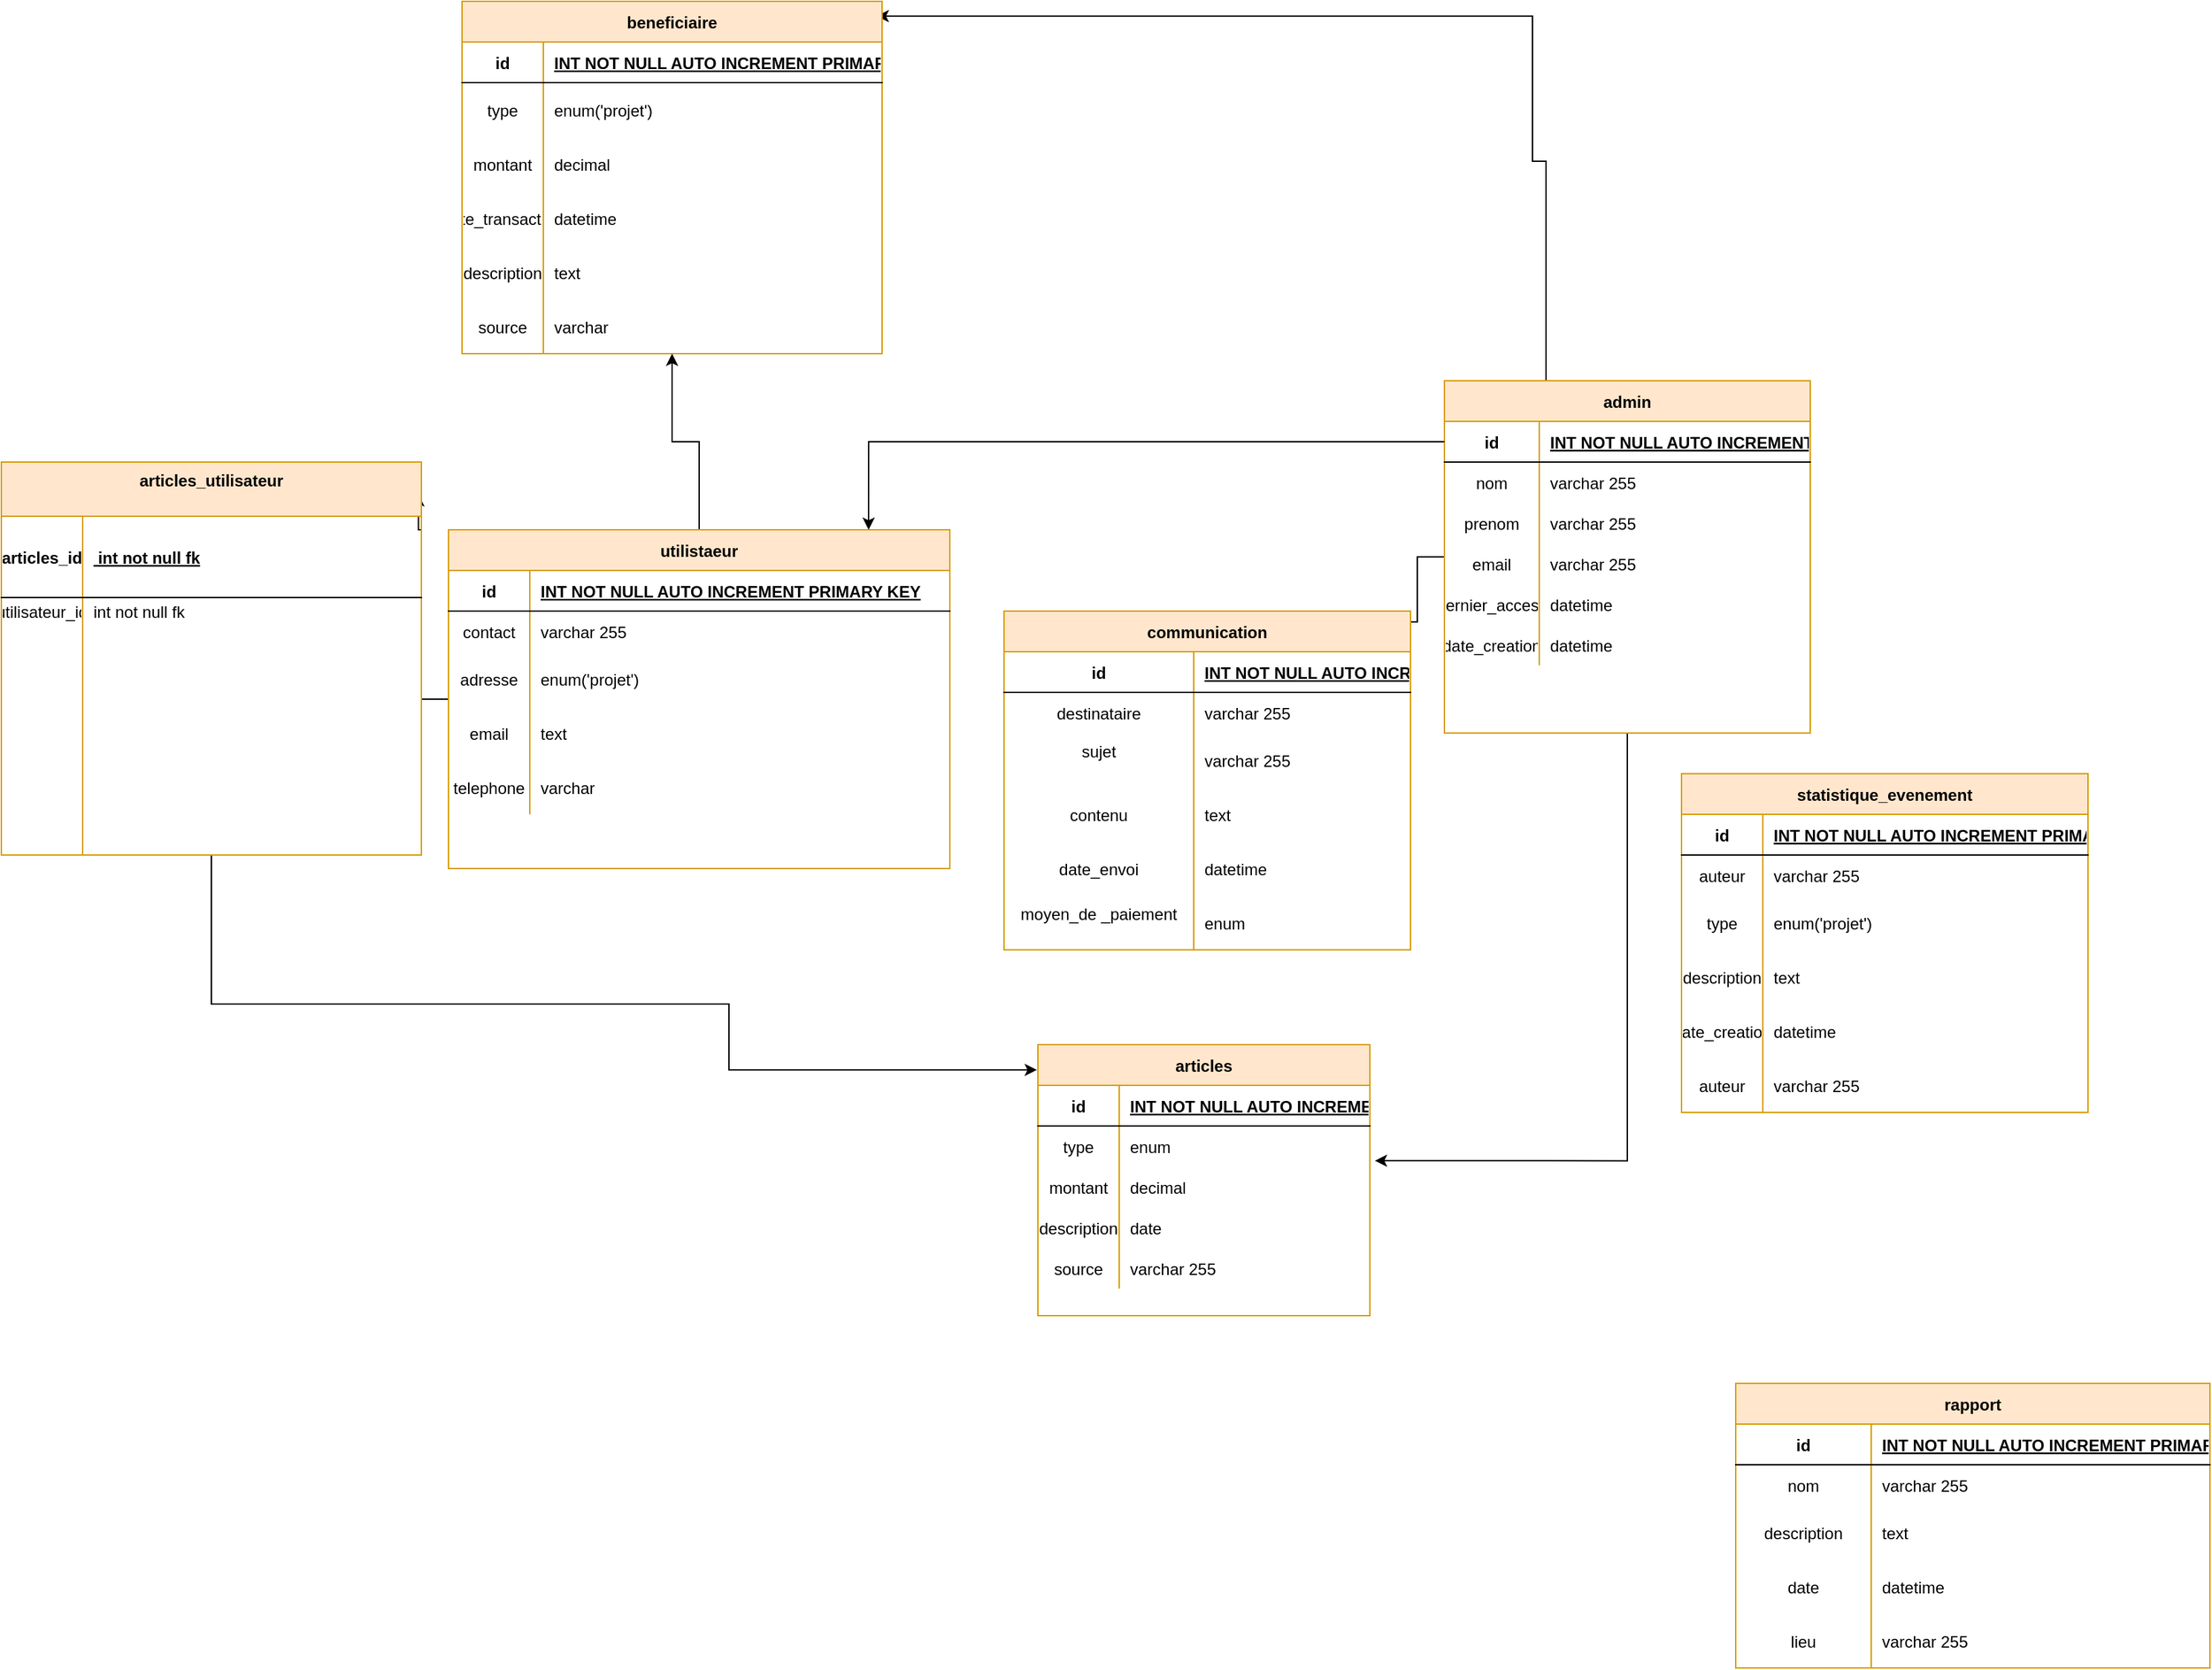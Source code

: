 <mxfile version="21.6.6" type="github">
  <diagram id="R2lEEEUBdFMjLlhIrx00" name="Page-1">
    <mxGraphModel dx="2503" dy="1967" grid="1" gridSize="10" guides="1" tooltips="1" connect="1" arrows="1" fold="1" page="1" pageScale="1" pageWidth="850" pageHeight="1100" math="0" shadow="0" extFonts="Permanent Marker^https://fonts.googleapis.com/css?family=Permanent+Marker">
      <root>
        <mxCell id="0" />
        <mxCell id="1" parent="0" />
        <mxCell id="RZ1seLK5GagrX_SFHJBO-11" value="rapport" style="shape=table;startSize=30;container=1;collapsible=1;childLayout=tableLayout;fixedRows=1;rowLines=0;fontStyle=1;align=center;resizeLast=1;fillColor=#ffe6cc;strokeColor=#d79b00;" vertex="1" parent="1">
          <mxGeometry x="1490" y="650" width="350" height="210" as="geometry" />
        </mxCell>
        <mxCell id="RZ1seLK5GagrX_SFHJBO-12" value="" style="shape=partialRectangle;collapsible=0;dropTarget=0;pointerEvents=0;fillColor=none;points=[[0,0.5],[1,0.5]];portConstraint=eastwest;top=0;left=0;right=0;bottom=1;" vertex="1" parent="RZ1seLK5GagrX_SFHJBO-11">
          <mxGeometry y="30" width="350" height="30" as="geometry" />
        </mxCell>
        <mxCell id="RZ1seLK5GagrX_SFHJBO-13" value="id" style="shape=partialRectangle;overflow=hidden;connectable=0;fillColor=none;top=0;left=0;bottom=0;right=0;fontStyle=1;" vertex="1" parent="RZ1seLK5GagrX_SFHJBO-12">
          <mxGeometry width="100" height="30" as="geometry">
            <mxRectangle width="100" height="30" as="alternateBounds" />
          </mxGeometry>
        </mxCell>
        <mxCell id="RZ1seLK5GagrX_SFHJBO-14" value="INT NOT NULL AUTO INCREMENT PRIMARY KEY" style="shape=partialRectangle;overflow=hidden;connectable=0;fillColor=none;top=0;left=0;bottom=0;right=0;align=left;spacingLeft=6;fontStyle=5;" vertex="1" parent="RZ1seLK5GagrX_SFHJBO-12">
          <mxGeometry x="100" width="250" height="30" as="geometry">
            <mxRectangle width="250" height="30" as="alternateBounds" />
          </mxGeometry>
        </mxCell>
        <mxCell id="RZ1seLK5GagrX_SFHJBO-15" value="" style="shape=partialRectangle;collapsible=0;dropTarget=0;pointerEvents=0;fillColor=none;points=[[0,0.5],[1,0.5]];portConstraint=eastwest;top=0;left=0;right=0;bottom=0;" vertex="1" parent="RZ1seLK5GagrX_SFHJBO-11">
          <mxGeometry y="60" width="350" height="30" as="geometry" />
        </mxCell>
        <mxCell id="RZ1seLK5GagrX_SFHJBO-16" value="nom" style="shape=partialRectangle;overflow=hidden;connectable=0;fillColor=none;top=0;left=0;bottom=0;right=0;" vertex="1" parent="RZ1seLK5GagrX_SFHJBO-15">
          <mxGeometry width="100" height="30" as="geometry">
            <mxRectangle width="100" height="30" as="alternateBounds" />
          </mxGeometry>
        </mxCell>
        <mxCell id="RZ1seLK5GagrX_SFHJBO-17" value="varchar 255" style="shape=partialRectangle;overflow=hidden;connectable=0;fillColor=none;top=0;left=0;bottom=0;right=0;align=left;spacingLeft=6;" vertex="1" parent="RZ1seLK5GagrX_SFHJBO-15">
          <mxGeometry x="100" width="250" height="30" as="geometry">
            <mxRectangle width="250" height="30" as="alternateBounds" />
          </mxGeometry>
        </mxCell>
        <mxCell id="RZ1seLK5GagrX_SFHJBO-72" value="" style="shape=partialRectangle;collapsible=0;dropTarget=0;pointerEvents=0;fillColor=none;points=[[0,0.5],[1,0.5]];portConstraint=eastwest;top=0;left=0;right=0;bottom=0;" vertex="1" parent="RZ1seLK5GagrX_SFHJBO-11">
          <mxGeometry y="90" width="350" height="40" as="geometry" />
        </mxCell>
        <mxCell id="RZ1seLK5GagrX_SFHJBO-73" value="description" style="shape=partialRectangle;overflow=hidden;connectable=0;fillColor=none;top=0;left=0;bottom=0;right=0;" vertex="1" parent="RZ1seLK5GagrX_SFHJBO-72">
          <mxGeometry width="100" height="40" as="geometry">
            <mxRectangle width="100" height="40" as="alternateBounds" />
          </mxGeometry>
        </mxCell>
        <mxCell id="RZ1seLK5GagrX_SFHJBO-74" value="text" style="shape=partialRectangle;overflow=hidden;connectable=0;fillColor=none;top=0;left=0;bottom=0;right=0;align=left;spacingLeft=6;" vertex="1" parent="RZ1seLK5GagrX_SFHJBO-72">
          <mxGeometry x="100" width="250" height="40" as="geometry">
            <mxRectangle width="250" height="40" as="alternateBounds" />
          </mxGeometry>
        </mxCell>
        <mxCell id="RZ1seLK5GagrX_SFHJBO-75" value="" style="shape=partialRectangle;collapsible=0;dropTarget=0;pointerEvents=0;fillColor=none;points=[[0,0.5],[1,0.5]];portConstraint=eastwest;top=0;left=0;right=0;bottom=0;" vertex="1" parent="RZ1seLK5GagrX_SFHJBO-11">
          <mxGeometry y="130" width="350" height="40" as="geometry" />
        </mxCell>
        <mxCell id="RZ1seLK5GagrX_SFHJBO-76" value="date" style="shape=partialRectangle;overflow=hidden;connectable=0;fillColor=none;top=0;left=0;bottom=0;right=0;" vertex="1" parent="RZ1seLK5GagrX_SFHJBO-75">
          <mxGeometry width="100" height="40" as="geometry">
            <mxRectangle width="100" height="40" as="alternateBounds" />
          </mxGeometry>
        </mxCell>
        <mxCell id="RZ1seLK5GagrX_SFHJBO-77" value="datetime" style="shape=partialRectangle;overflow=hidden;connectable=0;fillColor=none;top=0;left=0;bottom=0;right=0;align=left;spacingLeft=6;" vertex="1" parent="RZ1seLK5GagrX_SFHJBO-75">
          <mxGeometry x="100" width="250" height="40" as="geometry">
            <mxRectangle width="250" height="40" as="alternateBounds" />
          </mxGeometry>
        </mxCell>
        <mxCell id="RZ1seLK5GagrX_SFHJBO-18" value="" style="shape=partialRectangle;collapsible=0;dropTarget=0;pointerEvents=0;fillColor=none;points=[[0,0.5],[1,0.5]];portConstraint=eastwest;top=0;left=0;right=0;bottom=0;" vertex="1" parent="RZ1seLK5GagrX_SFHJBO-11">
          <mxGeometry y="170" width="350" height="40" as="geometry" />
        </mxCell>
        <mxCell id="RZ1seLK5GagrX_SFHJBO-19" value="lieu" style="shape=partialRectangle;overflow=hidden;connectable=0;fillColor=none;top=0;left=0;bottom=0;right=0;" vertex="1" parent="RZ1seLK5GagrX_SFHJBO-18">
          <mxGeometry width="100" height="40" as="geometry">
            <mxRectangle width="100" height="40" as="alternateBounds" />
          </mxGeometry>
        </mxCell>
        <mxCell id="RZ1seLK5GagrX_SFHJBO-20" value="varchar 255" style="shape=partialRectangle;overflow=hidden;connectable=0;fillColor=none;top=0;left=0;bottom=0;right=0;align=left;spacingLeft=6;" vertex="1" parent="RZ1seLK5GagrX_SFHJBO-18">
          <mxGeometry x="100" width="250" height="40" as="geometry">
            <mxRectangle width="250" height="40" as="alternateBounds" />
          </mxGeometry>
        </mxCell>
        <mxCell id="RZ1seLK5GagrX_SFHJBO-253" style="edgeStyle=orthogonalEdgeStyle;rounded=0;orthogonalLoop=1;jettySize=auto;html=1;entryX=0.81;entryY=0.032;entryDx=0;entryDy=0;entryPerimeter=0;" edge="1" parent="1" source="RZ1seLK5GagrX_SFHJBO-21" target="RZ1seLK5GagrX_SFHJBO-148">
          <mxGeometry relative="1" as="geometry" />
        </mxCell>
        <mxCell id="RZ1seLK5GagrX_SFHJBO-255" style="edgeStyle=orthogonalEdgeStyle;rounded=0;orthogonalLoop=1;jettySize=auto;html=1;exitX=0.356;exitY=0.006;exitDx=0;exitDy=0;entryX=0.987;entryY=0.042;entryDx=0;entryDy=0;entryPerimeter=0;exitPerimeter=0;" edge="1" parent="1" source="RZ1seLK5GagrX_SFHJBO-21" target="RZ1seLK5GagrX_SFHJBO-167">
          <mxGeometry relative="1" as="geometry">
            <mxPoint x="1349.73" y="-232.22" as="sourcePoint" />
            <mxPoint x="940" y="-500" as="targetPoint" />
            <Array as="points">
              <mxPoint x="1350" y="-88" />
              <mxPoint x="1350" y="-252" />
              <mxPoint x="1340" y="-252" />
              <mxPoint x="1340" y="-359" />
            </Array>
          </mxGeometry>
        </mxCell>
        <mxCell id="RZ1seLK5GagrX_SFHJBO-258" style="edgeStyle=orthogonalEdgeStyle;rounded=0;orthogonalLoop=1;jettySize=auto;html=1;entryX=1.015;entryY=-0.145;entryDx=0;entryDy=0;entryPerimeter=0;" edge="1" parent="1" source="RZ1seLK5GagrX_SFHJBO-21" target="RZ1seLK5GagrX_SFHJBO-41">
          <mxGeometry relative="1" as="geometry" />
        </mxCell>
        <mxCell id="RZ1seLK5GagrX_SFHJBO-21" value="admin" style="shape=table;startSize=30;container=1;collapsible=1;childLayout=tableLayout;fixedRows=1;rowLines=0;fontStyle=1;align=center;resizeLast=1;fillColor=#ffe6cc;strokeColor=#d79b00;" vertex="1" parent="1">
          <mxGeometry x="1275" y="-90" width="270" height="260" as="geometry" />
        </mxCell>
        <mxCell id="RZ1seLK5GagrX_SFHJBO-22" value="" style="shape=partialRectangle;collapsible=0;dropTarget=0;pointerEvents=0;fillColor=none;points=[[0,0.5],[1,0.5]];portConstraint=eastwest;top=0;left=0;right=0;bottom=1;" vertex="1" parent="RZ1seLK5GagrX_SFHJBO-21">
          <mxGeometry y="30" width="270" height="30" as="geometry" />
        </mxCell>
        <mxCell id="RZ1seLK5GagrX_SFHJBO-23" value="id" style="shape=partialRectangle;overflow=hidden;connectable=0;fillColor=none;top=0;left=0;bottom=0;right=0;fontStyle=1;" vertex="1" parent="RZ1seLK5GagrX_SFHJBO-22">
          <mxGeometry width="70" height="30" as="geometry">
            <mxRectangle width="70" height="30" as="alternateBounds" />
          </mxGeometry>
        </mxCell>
        <mxCell id="RZ1seLK5GagrX_SFHJBO-24" value="INT NOT NULL AUTO INCREMENT PRIMARY KEY" style="shape=partialRectangle;overflow=hidden;connectable=0;fillColor=default;top=0;left=0;bottom=0;right=0;align=left;spacingLeft=6;fontStyle=5;opacity=0;" vertex="1" parent="RZ1seLK5GagrX_SFHJBO-22">
          <mxGeometry x="70" width="200" height="30" as="geometry">
            <mxRectangle width="200" height="30" as="alternateBounds" />
          </mxGeometry>
        </mxCell>
        <mxCell id="RZ1seLK5GagrX_SFHJBO-25" value="" style="shape=partialRectangle;collapsible=0;dropTarget=0;pointerEvents=0;fillColor=none;points=[[0,0.5],[1,0.5]];portConstraint=eastwest;top=0;left=0;right=0;bottom=0;" vertex="1" parent="RZ1seLK5GagrX_SFHJBO-21">
          <mxGeometry y="60" width="270" height="30" as="geometry" />
        </mxCell>
        <mxCell id="RZ1seLK5GagrX_SFHJBO-26" value="nom" style="shape=partialRectangle;overflow=hidden;connectable=0;fillColor=none;top=0;left=0;bottom=0;right=0;" vertex="1" parent="RZ1seLK5GagrX_SFHJBO-25">
          <mxGeometry width="70" height="30" as="geometry">
            <mxRectangle width="70" height="30" as="alternateBounds" />
          </mxGeometry>
        </mxCell>
        <mxCell id="RZ1seLK5GagrX_SFHJBO-27" value="varchar 255" style="shape=partialRectangle;overflow=hidden;connectable=0;fillColor=none;top=0;left=0;bottom=0;right=0;align=left;spacingLeft=6;" vertex="1" parent="RZ1seLK5GagrX_SFHJBO-25">
          <mxGeometry x="70" width="200" height="30" as="geometry">
            <mxRectangle width="200" height="30" as="alternateBounds" />
          </mxGeometry>
        </mxCell>
        <mxCell id="RZ1seLK5GagrX_SFHJBO-28" value="" style="shape=partialRectangle;collapsible=0;dropTarget=0;pointerEvents=0;fillColor=none;points=[[0,0.5],[1,0.5]];portConstraint=eastwest;top=0;left=0;right=0;bottom=0;" vertex="1" parent="RZ1seLK5GagrX_SFHJBO-21">
          <mxGeometry y="90" width="270" height="30" as="geometry" />
        </mxCell>
        <mxCell id="RZ1seLK5GagrX_SFHJBO-29" value="prenom" style="shape=partialRectangle;overflow=hidden;connectable=0;fillColor=none;top=0;left=0;bottom=0;right=0;" vertex="1" parent="RZ1seLK5GagrX_SFHJBO-28">
          <mxGeometry width="70" height="30" as="geometry">
            <mxRectangle width="70" height="30" as="alternateBounds" />
          </mxGeometry>
        </mxCell>
        <mxCell id="RZ1seLK5GagrX_SFHJBO-30" value="varchar 255" style="shape=partialRectangle;overflow=hidden;connectable=0;fillColor=none;top=0;left=0;bottom=0;right=0;align=left;spacingLeft=6;" vertex="1" parent="RZ1seLK5GagrX_SFHJBO-28">
          <mxGeometry x="70" width="200" height="30" as="geometry">
            <mxRectangle width="200" height="30" as="alternateBounds" />
          </mxGeometry>
        </mxCell>
        <mxCell id="RZ1seLK5GagrX_SFHJBO-87" value="" style="shape=partialRectangle;collapsible=0;dropTarget=0;pointerEvents=0;fillColor=none;points=[[0,0.5],[1,0.5]];portConstraint=eastwest;top=0;left=0;right=0;bottom=0;" vertex="1" parent="RZ1seLK5GagrX_SFHJBO-21">
          <mxGeometry y="120" width="270" height="30" as="geometry" />
        </mxCell>
        <mxCell id="RZ1seLK5GagrX_SFHJBO-88" value="email" style="shape=partialRectangle;overflow=hidden;connectable=0;fillColor=none;top=0;left=0;bottom=0;right=0;" vertex="1" parent="RZ1seLK5GagrX_SFHJBO-87">
          <mxGeometry width="70" height="30" as="geometry">
            <mxRectangle width="70" height="30" as="alternateBounds" />
          </mxGeometry>
        </mxCell>
        <mxCell id="RZ1seLK5GagrX_SFHJBO-89" value="varchar 255" style="shape=partialRectangle;overflow=hidden;connectable=0;fillColor=none;top=0;left=0;bottom=0;right=0;align=left;spacingLeft=6;" vertex="1" parent="RZ1seLK5GagrX_SFHJBO-87">
          <mxGeometry x="70" width="200" height="30" as="geometry">
            <mxRectangle width="200" height="30" as="alternateBounds" />
          </mxGeometry>
        </mxCell>
        <mxCell id="RZ1seLK5GagrX_SFHJBO-94" value="" style="shape=partialRectangle;collapsible=0;dropTarget=0;pointerEvents=0;fillColor=none;points=[[0,0.5],[1,0.5]];portConstraint=eastwest;top=0;left=0;right=0;bottom=0;" vertex="1" parent="RZ1seLK5GagrX_SFHJBO-21">
          <mxGeometry y="150" width="270" height="30" as="geometry" />
        </mxCell>
        <mxCell id="RZ1seLK5GagrX_SFHJBO-95" value="dernier_access" style="shape=partialRectangle;overflow=hidden;connectable=0;fillColor=none;top=0;left=0;bottom=0;right=0;" vertex="1" parent="RZ1seLK5GagrX_SFHJBO-94">
          <mxGeometry width="70" height="30" as="geometry">
            <mxRectangle width="70" height="30" as="alternateBounds" />
          </mxGeometry>
        </mxCell>
        <mxCell id="RZ1seLK5GagrX_SFHJBO-96" value="datetime" style="shape=partialRectangle;overflow=hidden;connectable=0;fillColor=none;top=0;left=0;bottom=0;right=0;align=left;spacingLeft=6;" vertex="1" parent="RZ1seLK5GagrX_SFHJBO-94">
          <mxGeometry x="70" width="200" height="30" as="geometry">
            <mxRectangle width="200" height="30" as="alternateBounds" />
          </mxGeometry>
        </mxCell>
        <mxCell id="RZ1seLK5GagrX_SFHJBO-91" value="" style="shape=partialRectangle;collapsible=0;dropTarget=0;pointerEvents=0;fillColor=none;points=[[0,0.5],[1,0.5]];portConstraint=eastwest;top=0;left=0;right=0;bottom=0;" vertex="1" parent="RZ1seLK5GagrX_SFHJBO-21">
          <mxGeometry y="180" width="270" height="30" as="geometry" />
        </mxCell>
        <mxCell id="RZ1seLK5GagrX_SFHJBO-92" value="date_creation" style="shape=partialRectangle;overflow=hidden;connectable=0;fillColor=none;top=0;left=0;bottom=0;right=0;" vertex="1" parent="RZ1seLK5GagrX_SFHJBO-91">
          <mxGeometry width="70" height="30" as="geometry">
            <mxRectangle width="70" height="30" as="alternateBounds" />
          </mxGeometry>
        </mxCell>
        <mxCell id="RZ1seLK5GagrX_SFHJBO-93" value="datetime" style="shape=partialRectangle;overflow=hidden;connectable=0;fillColor=none;top=0;left=0;bottom=0;right=0;align=left;spacingLeft=6;" vertex="1" parent="RZ1seLK5GagrX_SFHJBO-91">
          <mxGeometry x="70" width="200" height="30" as="geometry">
            <mxRectangle width="200" height="30" as="alternateBounds" />
          </mxGeometry>
        </mxCell>
        <mxCell id="RZ1seLK5GagrX_SFHJBO-31" value="articles" style="shape=table;startSize=30;container=1;collapsible=1;childLayout=tableLayout;fixedRows=1;rowLines=0;fontStyle=1;align=center;resizeLast=1;fillColor=#ffe6cc;strokeColor=#d79b00;" vertex="1" parent="1">
          <mxGeometry x="975" y="400" width="245" height="200" as="geometry" />
        </mxCell>
        <mxCell id="RZ1seLK5GagrX_SFHJBO-32" value="" style="shape=partialRectangle;collapsible=0;dropTarget=0;pointerEvents=0;fillColor=none;points=[[0,0.5],[1,0.5]];portConstraint=eastwest;top=0;left=0;right=0;bottom=1;" vertex="1" parent="RZ1seLK5GagrX_SFHJBO-31">
          <mxGeometry y="30" width="245" height="30" as="geometry" />
        </mxCell>
        <mxCell id="RZ1seLK5GagrX_SFHJBO-33" value="id" style="shape=partialRectangle;overflow=hidden;connectable=0;fillColor=none;top=0;left=0;bottom=0;right=0;fontStyle=1;" vertex="1" parent="RZ1seLK5GagrX_SFHJBO-32">
          <mxGeometry width="60" height="30" as="geometry">
            <mxRectangle width="60" height="30" as="alternateBounds" />
          </mxGeometry>
        </mxCell>
        <mxCell id="RZ1seLK5GagrX_SFHJBO-34" value="INT NOT NULL AUTO INCREMENT PRIMARY KEY" style="shape=partialRectangle;overflow=hidden;connectable=0;fillColor=none;top=0;left=0;bottom=0;right=0;align=left;spacingLeft=6;fontStyle=5;" vertex="1" parent="RZ1seLK5GagrX_SFHJBO-32">
          <mxGeometry x="60" width="185" height="30" as="geometry">
            <mxRectangle width="185" height="30" as="alternateBounds" />
          </mxGeometry>
        </mxCell>
        <mxCell id="RZ1seLK5GagrX_SFHJBO-35" value="" style="shape=partialRectangle;collapsible=0;dropTarget=0;pointerEvents=0;fillColor=none;points=[[0,0.5],[1,0.5]];portConstraint=eastwest;top=0;left=0;right=0;bottom=0;" vertex="1" parent="RZ1seLK5GagrX_SFHJBO-31">
          <mxGeometry y="60" width="245" height="30" as="geometry" />
        </mxCell>
        <mxCell id="RZ1seLK5GagrX_SFHJBO-36" value="type" style="shape=partialRectangle;overflow=hidden;connectable=0;fillColor=none;top=0;left=0;bottom=0;right=0;" vertex="1" parent="RZ1seLK5GagrX_SFHJBO-35">
          <mxGeometry width="60" height="30" as="geometry">
            <mxRectangle width="60" height="30" as="alternateBounds" />
          </mxGeometry>
        </mxCell>
        <mxCell id="RZ1seLK5GagrX_SFHJBO-37" value="enum" style="shape=partialRectangle;overflow=hidden;connectable=0;fillColor=none;top=0;left=0;bottom=0;right=0;align=left;spacingLeft=6;" vertex="1" parent="RZ1seLK5GagrX_SFHJBO-35">
          <mxGeometry x="60" width="185" height="30" as="geometry">
            <mxRectangle width="185" height="30" as="alternateBounds" />
          </mxGeometry>
        </mxCell>
        <mxCell id="RZ1seLK5GagrX_SFHJBO-41" value="" style="shape=partialRectangle;collapsible=0;dropTarget=0;pointerEvents=0;fillColor=none;points=[[0,0.5],[1,0.5]];portConstraint=eastwest;top=0;left=0;right=0;bottom=0;" vertex="1" parent="RZ1seLK5GagrX_SFHJBO-31">
          <mxGeometry y="90" width="245" height="30" as="geometry" />
        </mxCell>
        <mxCell id="RZ1seLK5GagrX_SFHJBO-42" value="montant" style="shape=partialRectangle;overflow=hidden;connectable=0;fillColor=none;top=0;left=0;bottom=0;right=0;" vertex="1" parent="RZ1seLK5GagrX_SFHJBO-41">
          <mxGeometry width="60" height="30" as="geometry">
            <mxRectangle width="60" height="30" as="alternateBounds" />
          </mxGeometry>
        </mxCell>
        <mxCell id="RZ1seLK5GagrX_SFHJBO-43" value="decimal" style="shape=partialRectangle;overflow=hidden;connectable=0;fillColor=none;top=0;left=0;bottom=0;right=0;align=left;spacingLeft=6;" vertex="1" parent="RZ1seLK5GagrX_SFHJBO-41">
          <mxGeometry x="60" width="185" height="30" as="geometry">
            <mxRectangle width="185" height="30" as="alternateBounds" />
          </mxGeometry>
        </mxCell>
        <mxCell id="RZ1seLK5GagrX_SFHJBO-44" value="" style="shape=partialRectangle;collapsible=0;dropTarget=0;pointerEvents=0;fillColor=none;points=[[0,0.5],[1,0.5]];portConstraint=eastwest;top=0;left=0;right=0;bottom=0;" vertex="1" parent="RZ1seLK5GagrX_SFHJBO-31">
          <mxGeometry y="120" width="245" height="30" as="geometry" />
        </mxCell>
        <mxCell id="RZ1seLK5GagrX_SFHJBO-45" value="description" style="shape=partialRectangle;overflow=hidden;connectable=0;fillColor=none;top=0;left=0;bottom=0;right=0;" vertex="1" parent="RZ1seLK5GagrX_SFHJBO-44">
          <mxGeometry width="60" height="30" as="geometry">
            <mxRectangle width="60" height="30" as="alternateBounds" />
          </mxGeometry>
        </mxCell>
        <mxCell id="RZ1seLK5GagrX_SFHJBO-46" value="date" style="shape=partialRectangle;overflow=hidden;connectable=0;fillColor=none;top=0;left=0;bottom=0;right=0;align=left;spacingLeft=6;" vertex="1" parent="RZ1seLK5GagrX_SFHJBO-44">
          <mxGeometry x="60" width="185" height="30" as="geometry">
            <mxRectangle width="185" height="30" as="alternateBounds" />
          </mxGeometry>
        </mxCell>
        <mxCell id="RZ1seLK5GagrX_SFHJBO-38" value="" style="shape=partialRectangle;collapsible=0;dropTarget=0;pointerEvents=0;fillColor=none;points=[[0,0.5],[1,0.5]];portConstraint=eastwest;top=0;left=0;right=0;bottom=0;" vertex="1" parent="RZ1seLK5GagrX_SFHJBO-31">
          <mxGeometry y="150" width="245" height="30" as="geometry" />
        </mxCell>
        <mxCell id="RZ1seLK5GagrX_SFHJBO-39" value="source" style="shape=partialRectangle;overflow=hidden;connectable=0;fillColor=none;top=0;left=0;bottom=0;right=0;" vertex="1" parent="RZ1seLK5GagrX_SFHJBO-38">
          <mxGeometry width="60" height="30" as="geometry">
            <mxRectangle width="60" height="30" as="alternateBounds" />
          </mxGeometry>
        </mxCell>
        <mxCell id="RZ1seLK5GagrX_SFHJBO-40" value="varchar 255" style="shape=partialRectangle;overflow=hidden;connectable=0;fillColor=none;top=0;left=0;bottom=0;right=0;align=left;spacingLeft=6;" vertex="1" parent="RZ1seLK5GagrX_SFHJBO-38">
          <mxGeometry x="60" width="185" height="30" as="geometry">
            <mxRectangle width="185" height="30" as="alternateBounds" />
          </mxGeometry>
        </mxCell>
        <mxCell id="RZ1seLK5GagrX_SFHJBO-106" value="statistique_evenement" style="shape=table;startSize=30;container=1;collapsible=1;childLayout=tableLayout;fixedRows=1;rowLines=0;fontStyle=1;align=center;resizeLast=1;fillColor=#ffe6cc;strokeColor=#d79b00;" vertex="1" parent="1">
          <mxGeometry x="1450" y="200" width="300" height="250" as="geometry" />
        </mxCell>
        <mxCell id="RZ1seLK5GagrX_SFHJBO-107" value="" style="shape=partialRectangle;collapsible=0;dropTarget=0;pointerEvents=0;fillColor=none;points=[[0,0.5],[1,0.5]];portConstraint=eastwest;top=0;left=0;right=0;bottom=1;" vertex="1" parent="RZ1seLK5GagrX_SFHJBO-106">
          <mxGeometry y="30" width="300" height="30" as="geometry" />
        </mxCell>
        <mxCell id="RZ1seLK5GagrX_SFHJBO-108" value="id" style="shape=partialRectangle;overflow=hidden;connectable=0;fillColor=none;top=0;left=0;bottom=0;right=0;fontStyle=1;" vertex="1" parent="RZ1seLK5GagrX_SFHJBO-107">
          <mxGeometry width="60" height="30" as="geometry">
            <mxRectangle width="60" height="30" as="alternateBounds" />
          </mxGeometry>
        </mxCell>
        <mxCell id="RZ1seLK5GagrX_SFHJBO-109" value="INT NOT NULL AUTO INCREMENT PRIMARY KEY" style="shape=partialRectangle;overflow=hidden;connectable=0;fillColor=none;top=0;left=0;bottom=0;right=0;align=left;spacingLeft=6;fontStyle=5;" vertex="1" parent="RZ1seLK5GagrX_SFHJBO-107">
          <mxGeometry x="60" width="240" height="30" as="geometry">
            <mxRectangle width="240" height="30" as="alternateBounds" />
          </mxGeometry>
        </mxCell>
        <mxCell id="RZ1seLK5GagrX_SFHJBO-110" value="" style="shape=partialRectangle;collapsible=0;dropTarget=0;pointerEvents=0;fillColor=none;points=[[0,0.5],[1,0.5]];portConstraint=eastwest;top=0;left=0;right=0;bottom=0;" vertex="1" parent="RZ1seLK5GagrX_SFHJBO-106">
          <mxGeometry y="60" width="300" height="30" as="geometry" />
        </mxCell>
        <mxCell id="RZ1seLK5GagrX_SFHJBO-111" value="auteur" style="shape=partialRectangle;overflow=hidden;connectable=0;fillColor=none;top=0;left=0;bottom=0;right=0;" vertex="1" parent="RZ1seLK5GagrX_SFHJBO-110">
          <mxGeometry width="60" height="30" as="geometry">
            <mxRectangle width="60" height="30" as="alternateBounds" />
          </mxGeometry>
        </mxCell>
        <mxCell id="RZ1seLK5GagrX_SFHJBO-112" value="varchar 255" style="shape=partialRectangle;overflow=hidden;connectable=0;fillColor=none;top=0;left=0;bottom=0;right=0;align=left;spacingLeft=6;" vertex="1" parent="RZ1seLK5GagrX_SFHJBO-110">
          <mxGeometry x="60" width="240" height="30" as="geometry">
            <mxRectangle width="240" height="30" as="alternateBounds" />
          </mxGeometry>
        </mxCell>
        <mxCell id="RZ1seLK5GagrX_SFHJBO-113" value="" style="shape=partialRectangle;collapsible=0;dropTarget=0;pointerEvents=0;fillColor=none;points=[[0,0.5],[1,0.5]];portConstraint=eastwest;top=0;left=0;right=0;bottom=0;" vertex="1" parent="RZ1seLK5GagrX_SFHJBO-106">
          <mxGeometry y="90" width="300" height="40" as="geometry" />
        </mxCell>
        <mxCell id="RZ1seLK5GagrX_SFHJBO-114" value="type" style="shape=partialRectangle;overflow=hidden;connectable=0;fillColor=none;top=0;left=0;bottom=0;right=0;" vertex="1" parent="RZ1seLK5GagrX_SFHJBO-113">
          <mxGeometry width="60" height="40" as="geometry">
            <mxRectangle width="60" height="40" as="alternateBounds" />
          </mxGeometry>
        </mxCell>
        <mxCell id="RZ1seLK5GagrX_SFHJBO-115" value="enum(&#39;projet&#39;)" style="shape=partialRectangle;overflow=hidden;connectable=0;fillColor=none;top=0;left=0;bottom=0;right=0;align=left;spacingLeft=6;" vertex="1" parent="RZ1seLK5GagrX_SFHJBO-113">
          <mxGeometry x="60" width="240" height="40" as="geometry">
            <mxRectangle width="240" height="40" as="alternateBounds" />
          </mxGeometry>
        </mxCell>
        <mxCell id="RZ1seLK5GagrX_SFHJBO-116" value="" style="shape=partialRectangle;collapsible=0;dropTarget=0;pointerEvents=0;fillColor=none;points=[[0,0.5],[1,0.5]];portConstraint=eastwest;top=0;left=0;right=0;bottom=0;" vertex="1" parent="RZ1seLK5GagrX_SFHJBO-106">
          <mxGeometry y="130" width="300" height="40" as="geometry" />
        </mxCell>
        <mxCell id="RZ1seLK5GagrX_SFHJBO-117" value="description" style="shape=partialRectangle;overflow=hidden;connectable=0;fillColor=none;top=0;left=0;bottom=0;right=0;" vertex="1" parent="RZ1seLK5GagrX_SFHJBO-116">
          <mxGeometry width="60" height="40" as="geometry">
            <mxRectangle width="60" height="40" as="alternateBounds" />
          </mxGeometry>
        </mxCell>
        <mxCell id="RZ1seLK5GagrX_SFHJBO-118" value="text" style="shape=partialRectangle;overflow=hidden;connectable=0;fillColor=none;top=0;left=0;bottom=0;right=0;align=left;spacingLeft=6;" vertex="1" parent="RZ1seLK5GagrX_SFHJBO-116">
          <mxGeometry x="60" width="240" height="40" as="geometry">
            <mxRectangle width="240" height="40" as="alternateBounds" />
          </mxGeometry>
        </mxCell>
        <mxCell id="RZ1seLK5GagrX_SFHJBO-123" value="" style="shape=partialRectangle;collapsible=0;dropTarget=0;pointerEvents=0;fillColor=none;points=[[0,0.5],[1,0.5]];portConstraint=eastwest;top=0;left=0;right=0;bottom=0;" vertex="1" parent="RZ1seLK5GagrX_SFHJBO-106">
          <mxGeometry y="170" width="300" height="40" as="geometry" />
        </mxCell>
        <mxCell id="RZ1seLK5GagrX_SFHJBO-124" value="date_creation" style="shape=partialRectangle;overflow=hidden;connectable=0;fillColor=none;top=0;left=0;bottom=0;right=0;" vertex="1" parent="RZ1seLK5GagrX_SFHJBO-123">
          <mxGeometry width="60" height="40" as="geometry">
            <mxRectangle width="60" height="40" as="alternateBounds" />
          </mxGeometry>
        </mxCell>
        <mxCell id="RZ1seLK5GagrX_SFHJBO-125" value="datetime" style="shape=partialRectangle;overflow=hidden;connectable=0;fillColor=none;top=0;left=0;bottom=0;right=0;align=left;spacingLeft=6;" vertex="1" parent="RZ1seLK5GagrX_SFHJBO-123">
          <mxGeometry x="60" width="240" height="40" as="geometry">
            <mxRectangle width="240" height="40" as="alternateBounds" />
          </mxGeometry>
        </mxCell>
        <mxCell id="RZ1seLK5GagrX_SFHJBO-126" value="" style="shape=partialRectangle;collapsible=0;dropTarget=0;pointerEvents=0;fillColor=none;points=[[0,0.5],[1,0.5]];portConstraint=eastwest;top=0;left=0;right=0;bottom=0;" vertex="1" parent="RZ1seLK5GagrX_SFHJBO-106">
          <mxGeometry y="210" width="300" height="40" as="geometry" />
        </mxCell>
        <mxCell id="RZ1seLK5GagrX_SFHJBO-127" value="auteur" style="shape=partialRectangle;overflow=hidden;connectable=0;fillColor=none;top=0;left=0;bottom=0;right=0;" vertex="1" parent="RZ1seLK5GagrX_SFHJBO-126">
          <mxGeometry width="60" height="40" as="geometry">
            <mxRectangle width="60" height="40" as="alternateBounds" />
          </mxGeometry>
        </mxCell>
        <mxCell id="RZ1seLK5GagrX_SFHJBO-128" value="varchar 255" style="shape=partialRectangle;overflow=hidden;connectable=0;fillColor=none;top=0;left=0;bottom=0;right=0;align=left;spacingLeft=6;" vertex="1" parent="RZ1seLK5GagrX_SFHJBO-126">
          <mxGeometry x="60" width="240" height="40" as="geometry">
            <mxRectangle width="240" height="40" as="alternateBounds" />
          </mxGeometry>
        </mxCell>
        <mxCell id="RZ1seLK5GagrX_SFHJBO-148" value="communication" style="shape=table;startSize=30;container=1;collapsible=1;childLayout=tableLayout;fixedRows=1;rowLines=0;fontStyle=1;align=center;resizeLast=1;fillColor=#ffe6cc;strokeColor=#d79b00;" vertex="1" parent="1">
          <mxGeometry x="950" y="80" width="300" height="250" as="geometry" />
        </mxCell>
        <mxCell id="RZ1seLK5GagrX_SFHJBO-149" value="" style="shape=partialRectangle;collapsible=0;dropTarget=0;pointerEvents=0;fillColor=none;points=[[0,0.5],[1,0.5]];portConstraint=eastwest;top=0;left=0;right=0;bottom=1;" vertex="1" parent="RZ1seLK5GagrX_SFHJBO-148">
          <mxGeometry y="30" width="300" height="30" as="geometry" />
        </mxCell>
        <mxCell id="RZ1seLK5GagrX_SFHJBO-150" value="id" style="shape=partialRectangle;overflow=hidden;connectable=0;fillColor=none;top=0;left=0;bottom=0;right=0;fontStyle=1;" vertex="1" parent="RZ1seLK5GagrX_SFHJBO-149">
          <mxGeometry width="140" height="30" as="geometry">
            <mxRectangle width="140" height="30" as="alternateBounds" />
          </mxGeometry>
        </mxCell>
        <mxCell id="RZ1seLK5GagrX_SFHJBO-151" value="INT NOT NULL AUTO INCREMENT PRIMARY KEY" style="shape=partialRectangle;overflow=hidden;connectable=0;fillColor=none;top=0;left=0;bottom=0;right=0;align=left;spacingLeft=6;fontStyle=5;" vertex="1" parent="RZ1seLK5GagrX_SFHJBO-149">
          <mxGeometry x="140" width="160" height="30" as="geometry">
            <mxRectangle width="160" height="30" as="alternateBounds" />
          </mxGeometry>
        </mxCell>
        <mxCell id="RZ1seLK5GagrX_SFHJBO-152" value="" style="shape=partialRectangle;collapsible=0;dropTarget=0;pointerEvents=0;fillColor=none;points=[[0,0.5],[1,0.5]];portConstraint=eastwest;top=0;left=0;right=0;bottom=0;" vertex="1" parent="RZ1seLK5GagrX_SFHJBO-148">
          <mxGeometry y="60" width="300" height="30" as="geometry" />
        </mxCell>
        <mxCell id="RZ1seLK5GagrX_SFHJBO-153" value="destinataire" style="shape=partialRectangle;overflow=hidden;connectable=0;fillColor=none;top=0;left=0;bottom=0;right=0;" vertex="1" parent="RZ1seLK5GagrX_SFHJBO-152">
          <mxGeometry width="140" height="30" as="geometry">
            <mxRectangle width="140" height="30" as="alternateBounds" />
          </mxGeometry>
        </mxCell>
        <mxCell id="RZ1seLK5GagrX_SFHJBO-154" value="varchar 255" style="shape=partialRectangle;overflow=hidden;connectable=0;fillColor=none;top=0;left=0;bottom=0;right=0;align=left;spacingLeft=6;" vertex="1" parent="RZ1seLK5GagrX_SFHJBO-152">
          <mxGeometry x="140" width="160" height="30" as="geometry">
            <mxRectangle width="160" height="30" as="alternateBounds" />
          </mxGeometry>
        </mxCell>
        <mxCell id="RZ1seLK5GagrX_SFHJBO-155" value="" style="shape=partialRectangle;collapsible=0;dropTarget=0;pointerEvents=0;fillColor=none;points=[[0,0.5],[1,0.5]];portConstraint=eastwest;top=0;left=0;right=0;bottom=0;" vertex="1" parent="RZ1seLK5GagrX_SFHJBO-148">
          <mxGeometry y="90" width="300" height="40" as="geometry" />
        </mxCell>
        <mxCell id="RZ1seLK5GagrX_SFHJBO-156" value="sujet&#xa;" style="shape=partialRectangle;overflow=hidden;connectable=0;fillColor=none;top=0;left=0;bottom=0;right=0;" vertex="1" parent="RZ1seLK5GagrX_SFHJBO-155">
          <mxGeometry width="140" height="40" as="geometry">
            <mxRectangle width="140" height="40" as="alternateBounds" />
          </mxGeometry>
        </mxCell>
        <mxCell id="RZ1seLK5GagrX_SFHJBO-157" value="varchar 255" style="shape=partialRectangle;overflow=hidden;connectable=0;fillColor=none;top=0;left=0;bottom=0;right=0;align=left;spacingLeft=6;" vertex="1" parent="RZ1seLK5GagrX_SFHJBO-155">
          <mxGeometry x="140" width="160" height="40" as="geometry">
            <mxRectangle width="160" height="40" as="alternateBounds" />
          </mxGeometry>
        </mxCell>
        <mxCell id="RZ1seLK5GagrX_SFHJBO-158" value="" style="shape=partialRectangle;collapsible=0;dropTarget=0;pointerEvents=0;fillColor=none;points=[[0,0.5],[1,0.5]];portConstraint=eastwest;top=0;left=0;right=0;bottom=0;" vertex="1" parent="RZ1seLK5GagrX_SFHJBO-148">
          <mxGeometry y="130" width="300" height="40" as="geometry" />
        </mxCell>
        <mxCell id="RZ1seLK5GagrX_SFHJBO-159" value="contenu" style="shape=partialRectangle;overflow=hidden;connectable=0;fillColor=none;top=0;left=0;bottom=0;right=0;" vertex="1" parent="RZ1seLK5GagrX_SFHJBO-158">
          <mxGeometry width="140" height="40" as="geometry">
            <mxRectangle width="140" height="40" as="alternateBounds" />
          </mxGeometry>
        </mxCell>
        <mxCell id="RZ1seLK5GagrX_SFHJBO-160" value="text" style="shape=partialRectangle;overflow=hidden;connectable=0;fillColor=none;top=0;left=0;bottom=0;right=0;align=left;spacingLeft=6;" vertex="1" parent="RZ1seLK5GagrX_SFHJBO-158">
          <mxGeometry x="140" width="160" height="40" as="geometry">
            <mxRectangle width="160" height="40" as="alternateBounds" />
          </mxGeometry>
        </mxCell>
        <mxCell id="RZ1seLK5GagrX_SFHJBO-161" value="" style="shape=partialRectangle;collapsible=0;dropTarget=0;pointerEvents=0;fillColor=none;points=[[0,0.5],[1,0.5]];portConstraint=eastwest;top=0;left=0;right=0;bottom=0;" vertex="1" parent="RZ1seLK5GagrX_SFHJBO-148">
          <mxGeometry y="170" width="300" height="40" as="geometry" />
        </mxCell>
        <mxCell id="RZ1seLK5GagrX_SFHJBO-162" value="date_envoi" style="shape=partialRectangle;overflow=hidden;connectable=0;fillColor=none;top=0;left=0;bottom=0;right=0;" vertex="1" parent="RZ1seLK5GagrX_SFHJBO-161">
          <mxGeometry width="140" height="40" as="geometry">
            <mxRectangle width="140" height="40" as="alternateBounds" />
          </mxGeometry>
        </mxCell>
        <mxCell id="RZ1seLK5GagrX_SFHJBO-163" value="datetime" style="shape=partialRectangle;overflow=hidden;connectable=0;fillColor=none;top=0;left=0;bottom=0;right=0;align=left;spacingLeft=6;" vertex="1" parent="RZ1seLK5GagrX_SFHJBO-161">
          <mxGeometry x="140" width="160" height="40" as="geometry">
            <mxRectangle width="160" height="40" as="alternateBounds" />
          </mxGeometry>
        </mxCell>
        <mxCell id="RZ1seLK5GagrX_SFHJBO-164" value="" style="shape=partialRectangle;collapsible=0;dropTarget=0;pointerEvents=0;fillColor=none;points=[[0,0.5],[1,0.5]];portConstraint=eastwest;top=0;left=0;right=0;bottom=0;" vertex="1" parent="RZ1seLK5GagrX_SFHJBO-148">
          <mxGeometry y="210" width="300" height="40" as="geometry" />
        </mxCell>
        <mxCell id="RZ1seLK5GagrX_SFHJBO-165" value="moyen_de _paiement&#xa;" style="shape=partialRectangle;overflow=hidden;connectable=0;fillColor=none;top=0;left=0;bottom=0;right=0;" vertex="1" parent="RZ1seLK5GagrX_SFHJBO-164">
          <mxGeometry width="140" height="40" as="geometry">
            <mxRectangle width="140" height="40" as="alternateBounds" />
          </mxGeometry>
        </mxCell>
        <mxCell id="RZ1seLK5GagrX_SFHJBO-166" value="enum" style="shape=partialRectangle;overflow=hidden;connectable=0;fillColor=none;top=0;left=0;bottom=0;right=0;align=left;spacingLeft=6;" vertex="1" parent="RZ1seLK5GagrX_SFHJBO-164">
          <mxGeometry x="140" width="160" height="40" as="geometry">
            <mxRectangle width="160" height="40" as="alternateBounds" />
          </mxGeometry>
        </mxCell>
        <mxCell id="RZ1seLK5GagrX_SFHJBO-167" value="beneficiaire" style="shape=table;startSize=30;container=1;collapsible=1;childLayout=tableLayout;fixedRows=1;rowLines=0;fontStyle=1;align=center;resizeLast=1;fillColor=#ffe6cc;strokeColor=#d79b00;" vertex="1" parent="1">
          <mxGeometry x="550" y="-370" width="310" height="260" as="geometry" />
        </mxCell>
        <mxCell id="RZ1seLK5GagrX_SFHJBO-168" value="" style="shape=partialRectangle;collapsible=0;dropTarget=0;pointerEvents=0;fillColor=none;points=[[0,0.5],[1,0.5]];portConstraint=eastwest;top=0;left=0;right=0;bottom=1;" vertex="1" parent="RZ1seLK5GagrX_SFHJBO-167">
          <mxGeometry y="30" width="310" height="30" as="geometry" />
        </mxCell>
        <mxCell id="RZ1seLK5GagrX_SFHJBO-169" value="id" style="shape=partialRectangle;overflow=hidden;connectable=0;fillColor=none;top=0;left=0;bottom=0;right=0;fontStyle=1;" vertex="1" parent="RZ1seLK5GagrX_SFHJBO-168">
          <mxGeometry width="60" height="30" as="geometry">
            <mxRectangle width="60" height="30" as="alternateBounds" />
          </mxGeometry>
        </mxCell>
        <mxCell id="RZ1seLK5GagrX_SFHJBO-170" value="INT NOT NULL AUTO INCREMENT PRIMARY KEY" style="shape=partialRectangle;overflow=hidden;connectable=0;fillColor=none;top=0;left=0;bottom=0;right=0;align=left;spacingLeft=6;fontStyle=5;" vertex="1" parent="RZ1seLK5GagrX_SFHJBO-168">
          <mxGeometry x="60" width="250" height="30" as="geometry">
            <mxRectangle width="250" height="30" as="alternateBounds" />
          </mxGeometry>
        </mxCell>
        <mxCell id="RZ1seLK5GagrX_SFHJBO-174" value="" style="shape=partialRectangle;collapsible=0;dropTarget=0;pointerEvents=0;fillColor=none;points=[[0,0.5],[1,0.5]];portConstraint=eastwest;top=0;left=0;right=0;bottom=0;" vertex="1" parent="RZ1seLK5GagrX_SFHJBO-167">
          <mxGeometry y="60" width="310" height="40" as="geometry" />
        </mxCell>
        <mxCell id="RZ1seLK5GagrX_SFHJBO-175" value="type" style="shape=partialRectangle;overflow=hidden;connectable=0;fillColor=none;top=0;left=0;bottom=0;right=0;" vertex="1" parent="RZ1seLK5GagrX_SFHJBO-174">
          <mxGeometry width="60" height="40" as="geometry">
            <mxRectangle width="60" height="40" as="alternateBounds" />
          </mxGeometry>
        </mxCell>
        <mxCell id="RZ1seLK5GagrX_SFHJBO-176" value="enum(&#39;projet&#39;)" style="shape=partialRectangle;overflow=hidden;connectable=0;fillColor=none;top=0;left=0;bottom=0;right=0;align=left;spacingLeft=6;" vertex="1" parent="RZ1seLK5GagrX_SFHJBO-174">
          <mxGeometry x="60" width="250" height="40" as="geometry">
            <mxRectangle width="250" height="40" as="alternateBounds" />
          </mxGeometry>
        </mxCell>
        <mxCell id="RZ1seLK5GagrX_SFHJBO-177" value="" style="shape=partialRectangle;collapsible=0;dropTarget=0;pointerEvents=0;fillColor=none;points=[[0,0.5],[1,0.5]];portConstraint=eastwest;top=0;left=0;right=0;bottom=0;" vertex="1" parent="RZ1seLK5GagrX_SFHJBO-167">
          <mxGeometry y="100" width="310" height="40" as="geometry" />
        </mxCell>
        <mxCell id="RZ1seLK5GagrX_SFHJBO-178" value="montant" style="shape=partialRectangle;overflow=hidden;connectable=0;fillColor=none;top=0;left=0;bottom=0;right=0;" vertex="1" parent="RZ1seLK5GagrX_SFHJBO-177">
          <mxGeometry width="60" height="40" as="geometry">
            <mxRectangle width="60" height="40" as="alternateBounds" />
          </mxGeometry>
        </mxCell>
        <mxCell id="RZ1seLK5GagrX_SFHJBO-179" value="decimal" style="shape=partialRectangle;overflow=hidden;connectable=0;fillColor=none;top=0;left=0;bottom=0;right=0;align=left;spacingLeft=6;" vertex="1" parent="RZ1seLK5GagrX_SFHJBO-177">
          <mxGeometry x="60" width="250" height="40" as="geometry">
            <mxRectangle width="250" height="40" as="alternateBounds" />
          </mxGeometry>
        </mxCell>
        <mxCell id="RZ1seLK5GagrX_SFHJBO-180" value="" style="shape=partialRectangle;collapsible=0;dropTarget=0;pointerEvents=0;fillColor=none;points=[[0,0.5],[1,0.5]];portConstraint=eastwest;top=0;left=0;right=0;bottom=0;" vertex="1" parent="RZ1seLK5GagrX_SFHJBO-167">
          <mxGeometry y="140" width="310" height="40" as="geometry" />
        </mxCell>
        <mxCell id="RZ1seLK5GagrX_SFHJBO-181" value="date_transaction" style="shape=partialRectangle;overflow=hidden;connectable=0;fillColor=none;top=0;left=0;bottom=0;right=0;" vertex="1" parent="RZ1seLK5GagrX_SFHJBO-180">
          <mxGeometry width="60" height="40" as="geometry">
            <mxRectangle width="60" height="40" as="alternateBounds" />
          </mxGeometry>
        </mxCell>
        <mxCell id="RZ1seLK5GagrX_SFHJBO-182" value="datetime" style="shape=partialRectangle;overflow=hidden;connectable=0;fillColor=none;top=0;left=0;bottom=0;right=0;align=left;spacingLeft=6;" vertex="1" parent="RZ1seLK5GagrX_SFHJBO-180">
          <mxGeometry x="60" width="250" height="40" as="geometry">
            <mxRectangle width="250" height="40" as="alternateBounds" />
          </mxGeometry>
        </mxCell>
        <mxCell id="RZ1seLK5GagrX_SFHJBO-183" value="" style="shape=partialRectangle;collapsible=0;dropTarget=0;pointerEvents=0;fillColor=none;points=[[0,0.5],[1,0.5]];portConstraint=eastwest;top=0;left=0;right=0;bottom=0;" vertex="1" parent="RZ1seLK5GagrX_SFHJBO-167">
          <mxGeometry y="180" width="310" height="40" as="geometry" />
        </mxCell>
        <mxCell id="RZ1seLK5GagrX_SFHJBO-184" value="description" style="shape=partialRectangle;overflow=hidden;connectable=0;fillColor=none;top=0;left=0;bottom=0;right=0;" vertex="1" parent="RZ1seLK5GagrX_SFHJBO-183">
          <mxGeometry width="60" height="40" as="geometry">
            <mxRectangle width="60" height="40" as="alternateBounds" />
          </mxGeometry>
        </mxCell>
        <mxCell id="RZ1seLK5GagrX_SFHJBO-185" value="text" style="shape=partialRectangle;overflow=hidden;connectable=0;fillColor=none;top=0;left=0;bottom=0;right=0;align=left;spacingLeft=6;" vertex="1" parent="RZ1seLK5GagrX_SFHJBO-183">
          <mxGeometry x="60" width="250" height="40" as="geometry">
            <mxRectangle width="250" height="40" as="alternateBounds" />
          </mxGeometry>
        </mxCell>
        <mxCell id="RZ1seLK5GagrX_SFHJBO-203" value="" style="shape=partialRectangle;collapsible=0;dropTarget=0;pointerEvents=0;fillColor=none;points=[[0,0.5],[1,0.5]];portConstraint=eastwest;top=0;left=0;right=0;bottom=0;" vertex="1" parent="RZ1seLK5GagrX_SFHJBO-167">
          <mxGeometry y="220" width="310" height="40" as="geometry" />
        </mxCell>
        <mxCell id="RZ1seLK5GagrX_SFHJBO-204" value="source" style="shape=partialRectangle;overflow=hidden;connectable=0;fillColor=none;top=0;left=0;bottom=0;right=0;" vertex="1" parent="RZ1seLK5GagrX_SFHJBO-203">
          <mxGeometry width="60" height="40" as="geometry">
            <mxRectangle width="60" height="40" as="alternateBounds" />
          </mxGeometry>
        </mxCell>
        <mxCell id="RZ1seLK5GagrX_SFHJBO-205" value="varchar" style="shape=partialRectangle;overflow=hidden;connectable=0;fillColor=none;top=0;left=0;bottom=0;right=0;align=left;spacingLeft=6;" vertex="1" parent="RZ1seLK5GagrX_SFHJBO-203">
          <mxGeometry x="60" width="250" height="40" as="geometry">
            <mxRectangle width="250" height="40" as="alternateBounds" />
          </mxGeometry>
        </mxCell>
        <mxCell id="RZ1seLK5GagrX_SFHJBO-256" style="edgeStyle=orthogonalEdgeStyle;rounded=0;orthogonalLoop=1;jettySize=auto;html=1;" edge="1" parent="1" source="RZ1seLK5GagrX_SFHJBO-206" target="RZ1seLK5GagrX_SFHJBO-167">
          <mxGeometry relative="1" as="geometry" />
        </mxCell>
        <mxCell id="RZ1seLK5GagrX_SFHJBO-261" style="edgeStyle=orthogonalEdgeStyle;rounded=0;orthogonalLoop=1;jettySize=auto;html=1;entryX=0.993;entryY=0.082;entryDx=0;entryDy=0;entryPerimeter=0;" edge="1" parent="1" source="RZ1seLK5GagrX_SFHJBO-206" target="RZ1seLK5GagrX_SFHJBO-226">
          <mxGeometry relative="1" as="geometry">
            <Array as="points">
              <mxPoint x="520" y="145" />
              <mxPoint x="520" y="20" />
              <mxPoint x="518" y="20" />
            </Array>
          </mxGeometry>
        </mxCell>
        <mxCell id="RZ1seLK5GagrX_SFHJBO-206" value="utilistaeur" style="shape=table;startSize=30;container=1;collapsible=1;childLayout=tableLayout;fixedRows=1;rowLines=0;fontStyle=1;align=center;resizeLast=1;fillColor=#ffe6cc;strokeColor=#d79b00;" vertex="1" parent="1">
          <mxGeometry x="540" y="20" width="370" height="250" as="geometry" />
        </mxCell>
        <mxCell id="RZ1seLK5GagrX_SFHJBO-207" value="" style="shape=partialRectangle;collapsible=0;dropTarget=0;pointerEvents=0;fillColor=none;points=[[0,0.5],[1,0.5]];portConstraint=eastwest;top=0;left=0;right=0;bottom=1;" vertex="1" parent="RZ1seLK5GagrX_SFHJBO-206">
          <mxGeometry y="30" width="370" height="30" as="geometry" />
        </mxCell>
        <mxCell id="RZ1seLK5GagrX_SFHJBO-208" value="id" style="shape=partialRectangle;overflow=hidden;connectable=0;fillColor=none;top=0;left=0;bottom=0;right=0;fontStyle=1;" vertex="1" parent="RZ1seLK5GagrX_SFHJBO-207">
          <mxGeometry width="60" height="30" as="geometry">
            <mxRectangle width="60" height="30" as="alternateBounds" />
          </mxGeometry>
        </mxCell>
        <mxCell id="RZ1seLK5GagrX_SFHJBO-209" value="INT NOT NULL AUTO INCREMENT PRIMARY KEY" style="shape=partialRectangle;overflow=hidden;connectable=0;fillColor=none;top=0;left=0;bottom=0;right=0;align=left;spacingLeft=6;fontStyle=5;" vertex="1" parent="RZ1seLK5GagrX_SFHJBO-207">
          <mxGeometry x="60" width="310" height="30" as="geometry">
            <mxRectangle width="310" height="30" as="alternateBounds" />
          </mxGeometry>
        </mxCell>
        <mxCell id="RZ1seLK5GagrX_SFHJBO-210" value="" style="shape=partialRectangle;collapsible=0;dropTarget=0;pointerEvents=0;fillColor=none;points=[[0,0.5],[1,0.5]];portConstraint=eastwest;top=0;left=0;right=0;bottom=0;" vertex="1" parent="RZ1seLK5GagrX_SFHJBO-206">
          <mxGeometry y="60" width="370" height="30" as="geometry" />
        </mxCell>
        <mxCell id="RZ1seLK5GagrX_SFHJBO-211" value="contact" style="shape=partialRectangle;overflow=hidden;connectable=0;fillColor=none;top=0;left=0;bottom=0;right=0;" vertex="1" parent="RZ1seLK5GagrX_SFHJBO-210">
          <mxGeometry width="60" height="30" as="geometry">
            <mxRectangle width="60" height="30" as="alternateBounds" />
          </mxGeometry>
        </mxCell>
        <mxCell id="RZ1seLK5GagrX_SFHJBO-212" value="varchar 255" style="shape=partialRectangle;overflow=hidden;connectable=0;fillColor=none;top=0;left=0;bottom=0;right=0;align=left;spacingLeft=6;" vertex="1" parent="RZ1seLK5GagrX_SFHJBO-210">
          <mxGeometry x="60" width="310" height="30" as="geometry">
            <mxRectangle width="310" height="30" as="alternateBounds" />
          </mxGeometry>
        </mxCell>
        <mxCell id="RZ1seLK5GagrX_SFHJBO-213" value="" style="shape=partialRectangle;collapsible=0;dropTarget=0;pointerEvents=0;fillColor=none;points=[[0,0.5],[1,0.5]];portConstraint=eastwest;top=0;left=0;right=0;bottom=0;" vertex="1" parent="RZ1seLK5GagrX_SFHJBO-206">
          <mxGeometry y="90" width="370" height="40" as="geometry" />
        </mxCell>
        <mxCell id="RZ1seLK5GagrX_SFHJBO-214" value="adresse" style="shape=partialRectangle;overflow=hidden;connectable=0;fillColor=none;top=0;left=0;bottom=0;right=0;" vertex="1" parent="RZ1seLK5GagrX_SFHJBO-213">
          <mxGeometry width="60" height="40" as="geometry">
            <mxRectangle width="60" height="40" as="alternateBounds" />
          </mxGeometry>
        </mxCell>
        <mxCell id="RZ1seLK5GagrX_SFHJBO-215" value="enum(&#39;projet&#39;)" style="shape=partialRectangle;overflow=hidden;connectable=0;fillColor=none;top=0;left=0;bottom=0;right=0;align=left;spacingLeft=6;" vertex="1" parent="RZ1seLK5GagrX_SFHJBO-213">
          <mxGeometry x="60" width="310" height="40" as="geometry">
            <mxRectangle width="310" height="40" as="alternateBounds" />
          </mxGeometry>
        </mxCell>
        <mxCell id="RZ1seLK5GagrX_SFHJBO-216" value="" style="shape=partialRectangle;collapsible=0;dropTarget=0;pointerEvents=0;fillColor=none;points=[[0,0.5],[1,0.5]];portConstraint=eastwest;top=0;left=0;right=0;bottom=0;" vertex="1" parent="RZ1seLK5GagrX_SFHJBO-206">
          <mxGeometry y="130" width="370" height="40" as="geometry" />
        </mxCell>
        <mxCell id="RZ1seLK5GagrX_SFHJBO-217" value="email" style="shape=partialRectangle;overflow=hidden;connectable=0;fillColor=none;top=0;left=0;bottom=0;right=0;" vertex="1" parent="RZ1seLK5GagrX_SFHJBO-216">
          <mxGeometry width="60" height="40" as="geometry">
            <mxRectangle width="60" height="40" as="alternateBounds" />
          </mxGeometry>
        </mxCell>
        <mxCell id="RZ1seLK5GagrX_SFHJBO-218" value="text" style="shape=partialRectangle;overflow=hidden;connectable=0;fillColor=none;top=0;left=0;bottom=0;right=0;align=left;spacingLeft=6;" vertex="1" parent="RZ1seLK5GagrX_SFHJBO-216">
          <mxGeometry x="60" width="310" height="40" as="geometry">
            <mxRectangle width="310" height="40" as="alternateBounds" />
          </mxGeometry>
        </mxCell>
        <mxCell id="RZ1seLK5GagrX_SFHJBO-219" value="" style="shape=partialRectangle;collapsible=0;dropTarget=0;pointerEvents=0;fillColor=none;points=[[0,0.5],[1,0.5]];portConstraint=eastwest;top=0;left=0;right=0;bottom=0;" vertex="1" parent="RZ1seLK5GagrX_SFHJBO-206">
          <mxGeometry y="170" width="370" height="40" as="geometry" />
        </mxCell>
        <mxCell id="RZ1seLK5GagrX_SFHJBO-220" value="telephone" style="shape=partialRectangle;overflow=hidden;connectable=0;fillColor=none;top=0;left=0;bottom=0;right=0;" vertex="1" parent="RZ1seLK5GagrX_SFHJBO-219">
          <mxGeometry width="60" height="40" as="geometry">
            <mxRectangle width="60" height="40" as="alternateBounds" />
          </mxGeometry>
        </mxCell>
        <mxCell id="RZ1seLK5GagrX_SFHJBO-221" value="varchar" style="shape=partialRectangle;overflow=hidden;connectable=0;fillColor=none;top=0;left=0;bottom=0;right=0;align=left;spacingLeft=6;" vertex="1" parent="RZ1seLK5GagrX_SFHJBO-219">
          <mxGeometry x="60" width="310" height="40" as="geometry">
            <mxRectangle width="310" height="40" as="alternateBounds" />
          </mxGeometry>
        </mxCell>
        <mxCell id="RZ1seLK5GagrX_SFHJBO-260" style="edgeStyle=orthogonalEdgeStyle;rounded=0;orthogonalLoop=1;jettySize=auto;html=1;entryX=-0.003;entryY=0.093;entryDx=0;entryDy=0;entryPerimeter=0;" edge="1" parent="1" source="RZ1seLK5GagrX_SFHJBO-226" target="RZ1seLK5GagrX_SFHJBO-31">
          <mxGeometry relative="1" as="geometry">
            <Array as="points">
              <mxPoint x="365" y="370" />
              <mxPoint x="747" y="370" />
              <mxPoint x="747" y="419" />
            </Array>
          </mxGeometry>
        </mxCell>
        <mxCell id="RZ1seLK5GagrX_SFHJBO-226" value="articles_utilisateur&#xa;" style="shape=table;startSize=40;container=1;collapsible=1;childLayout=tableLayout;fixedRows=1;rowLines=0;fontStyle=1;align=center;resizeLast=1;fillColor=#ffe6cc;strokeColor=#d79b00;" vertex="1" parent="1">
          <mxGeometry x="210" y="-30" width="310" height="290" as="geometry" />
        </mxCell>
        <mxCell id="RZ1seLK5GagrX_SFHJBO-227" value="" style="shape=partialRectangle;collapsible=0;dropTarget=0;pointerEvents=0;fillColor=none;points=[[0,0.5],[1,0.5]];portConstraint=eastwest;top=0;left=0;right=0;bottom=1;" vertex="1" parent="RZ1seLK5GagrX_SFHJBO-226">
          <mxGeometry y="40" width="310" height="60" as="geometry" />
        </mxCell>
        <mxCell id="RZ1seLK5GagrX_SFHJBO-228" value="articles_id" style="shape=partialRectangle;overflow=hidden;connectable=0;fillColor=none;top=0;left=0;bottom=0;right=0;fontStyle=1;" vertex="1" parent="RZ1seLK5GagrX_SFHJBO-227">
          <mxGeometry width="60" height="60" as="geometry">
            <mxRectangle width="60" height="60" as="alternateBounds" />
          </mxGeometry>
        </mxCell>
        <mxCell id="RZ1seLK5GagrX_SFHJBO-229" value=" int not null fk" style="shape=partialRectangle;overflow=hidden;connectable=0;fillColor=none;top=0;left=0;bottom=0;right=0;align=left;spacingLeft=6;fontStyle=5;" vertex="1" parent="RZ1seLK5GagrX_SFHJBO-227">
          <mxGeometry x="60" width="250" height="60" as="geometry">
            <mxRectangle width="250" height="60" as="alternateBounds" />
          </mxGeometry>
        </mxCell>
        <mxCell id="RZ1seLK5GagrX_SFHJBO-230" value="" style="shape=partialRectangle;collapsible=0;dropTarget=0;pointerEvents=0;fillColor=none;points=[[0,0.5],[1,0.5]];portConstraint=eastwest;top=0;left=0;right=0;bottom=0;" vertex="1" parent="RZ1seLK5GagrX_SFHJBO-226">
          <mxGeometry y="100" width="310" height="20" as="geometry" />
        </mxCell>
        <mxCell id="RZ1seLK5GagrX_SFHJBO-231" value="utilisateur_id" style="shape=partialRectangle;overflow=hidden;connectable=0;fillColor=none;top=0;left=0;bottom=0;right=0;" vertex="1" parent="RZ1seLK5GagrX_SFHJBO-230">
          <mxGeometry width="60" height="20" as="geometry">
            <mxRectangle width="60" height="20" as="alternateBounds" />
          </mxGeometry>
        </mxCell>
        <mxCell id="RZ1seLK5GagrX_SFHJBO-232" value="int not null fk" style="shape=partialRectangle;overflow=hidden;connectable=0;fillColor=none;top=0;left=0;bottom=0;right=0;align=left;spacingLeft=6;" vertex="1" parent="RZ1seLK5GagrX_SFHJBO-230">
          <mxGeometry x="60" width="250" height="20" as="geometry">
            <mxRectangle width="250" height="20" as="alternateBounds" />
          </mxGeometry>
        </mxCell>
        <mxCell id="RZ1seLK5GagrX_SFHJBO-233" value="" style="shape=partialRectangle;collapsible=0;dropTarget=0;pointerEvents=0;fillColor=none;points=[[0,0.5],[1,0.5]];portConstraint=eastwest;top=0;left=0;right=0;bottom=0;" vertex="1" parent="RZ1seLK5GagrX_SFHJBO-226">
          <mxGeometry y="120" width="310" height="40" as="geometry" />
        </mxCell>
        <mxCell id="RZ1seLK5GagrX_SFHJBO-234" value="" style="shape=partialRectangle;overflow=hidden;connectable=0;fillColor=none;top=0;left=0;bottom=0;right=0;" vertex="1" parent="RZ1seLK5GagrX_SFHJBO-233">
          <mxGeometry width="60" height="40" as="geometry">
            <mxRectangle width="60" height="40" as="alternateBounds" />
          </mxGeometry>
        </mxCell>
        <mxCell id="RZ1seLK5GagrX_SFHJBO-235" value="" style="shape=partialRectangle;overflow=hidden;connectable=0;fillColor=none;top=0;left=0;bottom=0;right=0;align=left;spacingLeft=6;" vertex="1" parent="RZ1seLK5GagrX_SFHJBO-233">
          <mxGeometry x="60" width="250" height="40" as="geometry">
            <mxRectangle width="250" height="40" as="alternateBounds" />
          </mxGeometry>
        </mxCell>
        <mxCell id="RZ1seLK5GagrX_SFHJBO-236" value="" style="shape=partialRectangle;collapsible=0;dropTarget=0;pointerEvents=0;fillColor=none;points=[[0,0.5],[1,0.5]];portConstraint=eastwest;top=0;left=0;right=0;bottom=0;" vertex="1" parent="RZ1seLK5GagrX_SFHJBO-226">
          <mxGeometry y="160" width="310" height="40" as="geometry" />
        </mxCell>
        <mxCell id="RZ1seLK5GagrX_SFHJBO-237" value="" style="shape=partialRectangle;overflow=hidden;connectable=0;fillColor=none;top=0;left=0;bottom=0;right=0;" vertex="1" parent="RZ1seLK5GagrX_SFHJBO-236">
          <mxGeometry width="60" height="40" as="geometry">
            <mxRectangle width="60" height="40" as="alternateBounds" />
          </mxGeometry>
        </mxCell>
        <mxCell id="RZ1seLK5GagrX_SFHJBO-238" value="" style="shape=partialRectangle;overflow=hidden;connectable=0;fillColor=none;top=0;left=0;bottom=0;right=0;align=left;spacingLeft=6;" vertex="1" parent="RZ1seLK5GagrX_SFHJBO-236">
          <mxGeometry x="60" width="250" height="40" as="geometry">
            <mxRectangle width="250" height="40" as="alternateBounds" />
          </mxGeometry>
        </mxCell>
        <mxCell id="RZ1seLK5GagrX_SFHJBO-239" value="" style="shape=partialRectangle;collapsible=0;dropTarget=0;pointerEvents=0;fillColor=none;points=[[0,0.5],[1,0.5]];portConstraint=eastwest;top=0;left=0;right=0;bottom=0;" vertex="1" parent="RZ1seLK5GagrX_SFHJBO-226">
          <mxGeometry y="200" width="310" height="40" as="geometry" />
        </mxCell>
        <mxCell id="RZ1seLK5GagrX_SFHJBO-240" value="" style="shape=partialRectangle;overflow=hidden;connectable=0;fillColor=none;top=0;left=0;bottom=0;right=0;" vertex="1" parent="RZ1seLK5GagrX_SFHJBO-239">
          <mxGeometry width="60" height="40" as="geometry">
            <mxRectangle width="60" height="40" as="alternateBounds" />
          </mxGeometry>
        </mxCell>
        <mxCell id="RZ1seLK5GagrX_SFHJBO-241" value="" style="shape=partialRectangle;overflow=hidden;connectable=0;fillColor=none;top=0;left=0;bottom=0;right=0;align=left;spacingLeft=6;" vertex="1" parent="RZ1seLK5GagrX_SFHJBO-239">
          <mxGeometry x="60" width="250" height="40" as="geometry">
            <mxRectangle width="250" height="40" as="alternateBounds" />
          </mxGeometry>
        </mxCell>
        <mxCell id="RZ1seLK5GagrX_SFHJBO-242" value="" style="shape=partialRectangle;collapsible=0;dropTarget=0;pointerEvents=0;fillColor=none;points=[[0,0.5],[1,0.5]];portConstraint=eastwest;top=0;left=0;right=0;bottom=0;" vertex="1" parent="RZ1seLK5GagrX_SFHJBO-226">
          <mxGeometry y="240" width="310" height="50" as="geometry" />
        </mxCell>
        <mxCell id="RZ1seLK5GagrX_SFHJBO-243" value="" style="shape=partialRectangle;overflow=hidden;connectable=0;fillColor=none;top=0;left=0;bottom=0;right=0;" vertex="1" parent="RZ1seLK5GagrX_SFHJBO-242">
          <mxGeometry width="60" height="50" as="geometry">
            <mxRectangle width="60" height="50" as="alternateBounds" />
          </mxGeometry>
        </mxCell>
        <mxCell id="RZ1seLK5GagrX_SFHJBO-244" value="" style="shape=partialRectangle;overflow=hidden;connectable=0;fillColor=none;top=0;left=0;bottom=0;right=0;align=left;spacingLeft=6;" vertex="1" parent="RZ1seLK5GagrX_SFHJBO-242">
          <mxGeometry x="60" width="250" height="50" as="geometry">
            <mxRectangle width="250" height="50" as="alternateBounds" />
          </mxGeometry>
        </mxCell>
        <mxCell id="RZ1seLK5GagrX_SFHJBO-252" style="edgeStyle=orthogonalEdgeStyle;rounded=0;orthogonalLoop=1;jettySize=auto;html=1;exitX=0;exitY=0.5;exitDx=0;exitDy=0;entryX=0.838;entryY=0;entryDx=0;entryDy=0;entryPerimeter=0;" edge="1" parent="1" source="RZ1seLK5GagrX_SFHJBO-22" target="RZ1seLK5GagrX_SFHJBO-206">
          <mxGeometry relative="1" as="geometry">
            <mxPoint x="850" as="targetPoint" />
            <Array as="points">
              <mxPoint x="850" y="-45" />
            </Array>
          </mxGeometry>
        </mxCell>
      </root>
    </mxGraphModel>
  </diagram>
</mxfile>
